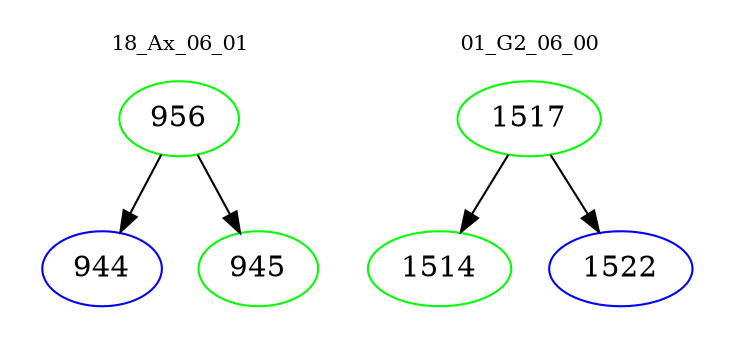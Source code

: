 digraph{
subgraph cluster_0 {
color = white
label = "18_Ax_06_01";
fontsize=10;
T0_956 [label="956", color="green"]
T0_956 -> T0_944 [color="black"]
T0_944 [label="944", color="blue"]
T0_956 -> T0_945 [color="black"]
T0_945 [label="945", color="green"]
}
subgraph cluster_1 {
color = white
label = "01_G2_06_00";
fontsize=10;
T1_1517 [label="1517", color="green"]
T1_1517 -> T1_1514 [color="black"]
T1_1514 [label="1514", color="green"]
T1_1517 -> T1_1522 [color="black"]
T1_1522 [label="1522", color="blue"]
}
}
